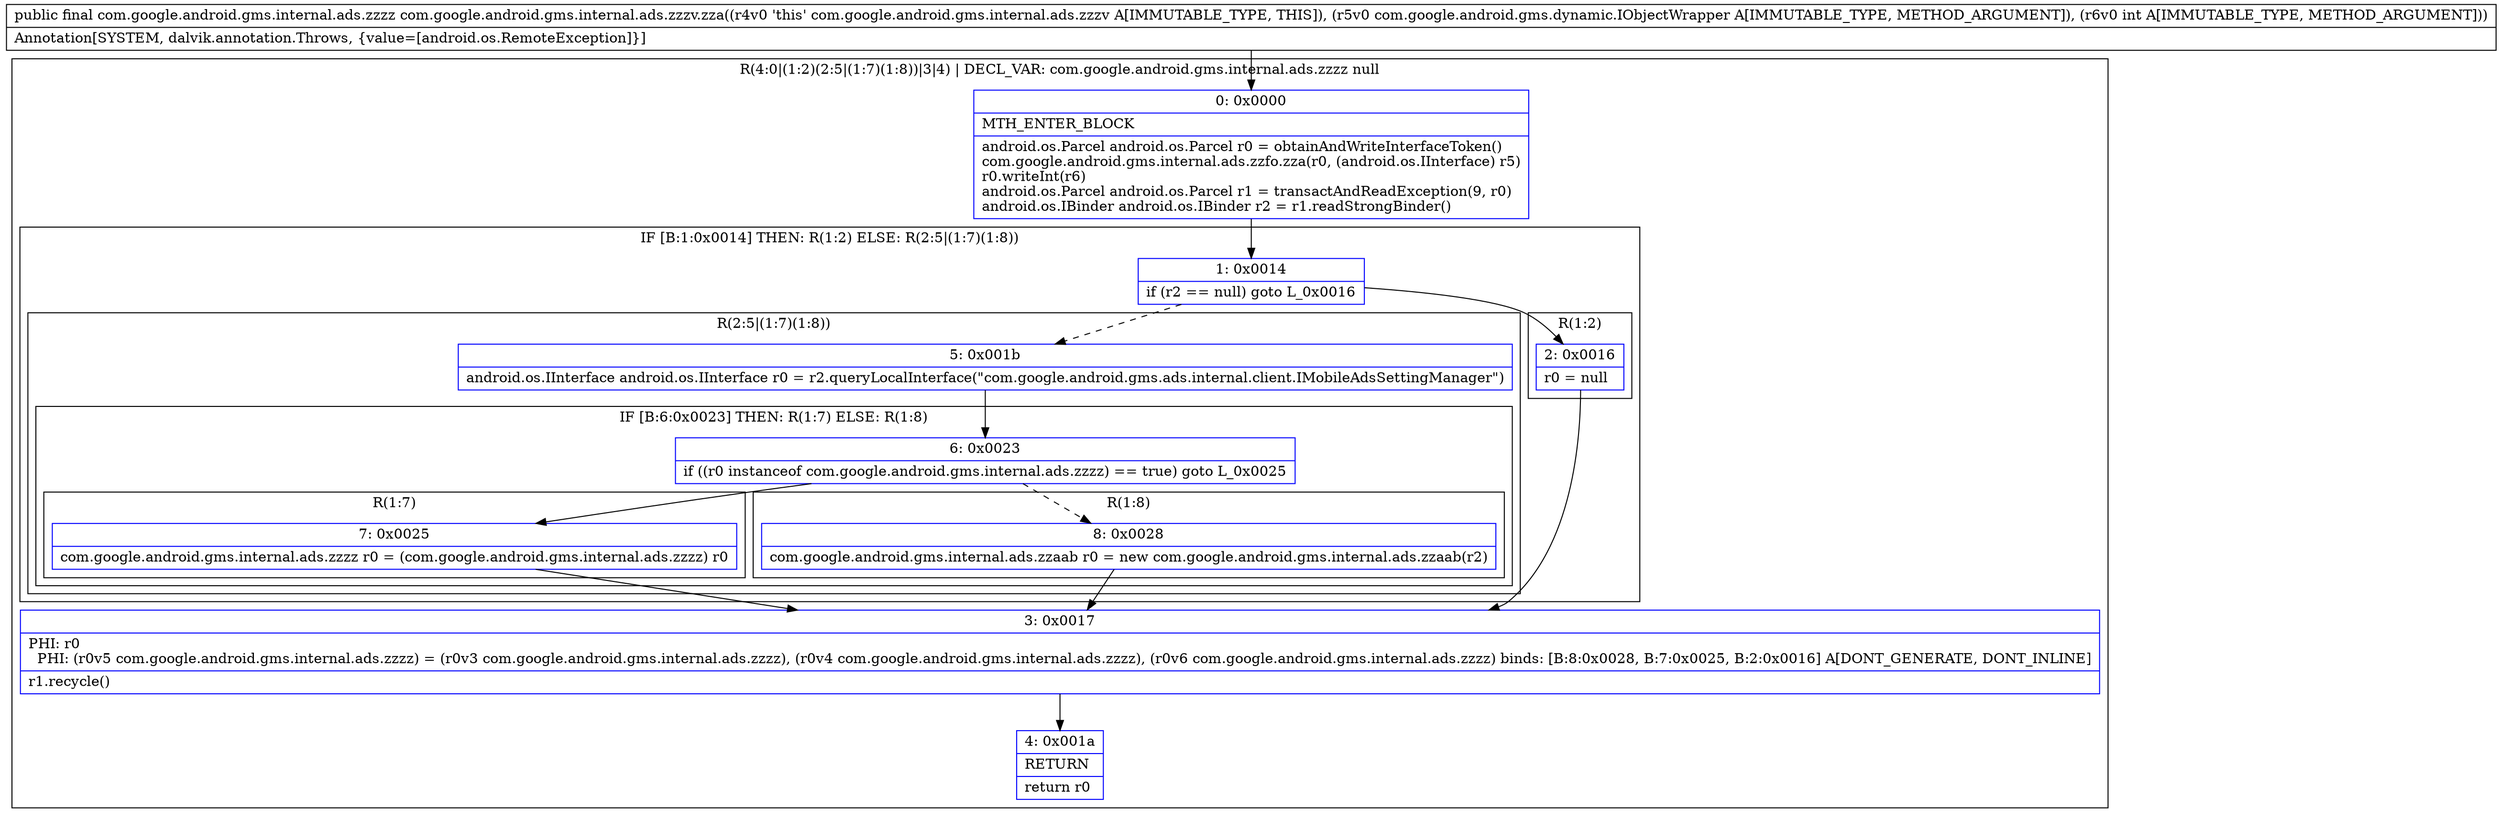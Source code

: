 digraph "CFG forcom.google.android.gms.internal.ads.zzzv.zza(Lcom\/google\/android\/gms\/dynamic\/IObjectWrapper;I)Lcom\/google\/android\/gms\/internal\/ads\/zzzz;" {
subgraph cluster_Region_648508368 {
label = "R(4:0|(1:2)(2:5|(1:7)(1:8))|3|4) | DECL_VAR: com.google.android.gms.internal.ads.zzzz null\l";
node [shape=record,color=blue];
Node_0 [shape=record,label="{0\:\ 0x0000|MTH_ENTER_BLOCK\l|android.os.Parcel android.os.Parcel r0 = obtainAndWriteInterfaceToken()\lcom.google.android.gms.internal.ads.zzfo.zza(r0, (android.os.IInterface) r5)\lr0.writeInt(r6)\landroid.os.Parcel android.os.Parcel r1 = transactAndReadException(9, r0)\landroid.os.IBinder android.os.IBinder r2 = r1.readStrongBinder()\l}"];
subgraph cluster_IfRegion_1887163291 {
label = "IF [B:1:0x0014] THEN: R(1:2) ELSE: R(2:5|(1:7)(1:8))";
node [shape=record,color=blue];
Node_1 [shape=record,label="{1\:\ 0x0014|if (r2 == null) goto L_0x0016\l}"];
subgraph cluster_Region_134271046 {
label = "R(1:2)";
node [shape=record,color=blue];
Node_2 [shape=record,label="{2\:\ 0x0016|r0 = null\l}"];
}
subgraph cluster_Region_441934633 {
label = "R(2:5|(1:7)(1:8))";
node [shape=record,color=blue];
Node_5 [shape=record,label="{5\:\ 0x001b|android.os.IInterface android.os.IInterface r0 = r2.queryLocalInterface(\"com.google.android.gms.ads.internal.client.IMobileAdsSettingManager\")\l}"];
subgraph cluster_IfRegion_128338973 {
label = "IF [B:6:0x0023] THEN: R(1:7) ELSE: R(1:8)";
node [shape=record,color=blue];
Node_6 [shape=record,label="{6\:\ 0x0023|if ((r0 instanceof com.google.android.gms.internal.ads.zzzz) == true) goto L_0x0025\l}"];
subgraph cluster_Region_703574137 {
label = "R(1:7)";
node [shape=record,color=blue];
Node_7 [shape=record,label="{7\:\ 0x0025|com.google.android.gms.internal.ads.zzzz r0 = (com.google.android.gms.internal.ads.zzzz) r0\l}"];
}
subgraph cluster_Region_436372862 {
label = "R(1:8)";
node [shape=record,color=blue];
Node_8 [shape=record,label="{8\:\ 0x0028|com.google.android.gms.internal.ads.zzaab r0 = new com.google.android.gms.internal.ads.zzaab(r2)\l}"];
}
}
}
}
Node_3 [shape=record,label="{3\:\ 0x0017|PHI: r0 \l  PHI: (r0v5 com.google.android.gms.internal.ads.zzzz) = (r0v3 com.google.android.gms.internal.ads.zzzz), (r0v4 com.google.android.gms.internal.ads.zzzz), (r0v6 com.google.android.gms.internal.ads.zzzz) binds: [B:8:0x0028, B:7:0x0025, B:2:0x0016] A[DONT_GENERATE, DONT_INLINE]\l|r1.recycle()\l}"];
Node_4 [shape=record,label="{4\:\ 0x001a|RETURN\l|return r0\l}"];
}
MethodNode[shape=record,label="{public final com.google.android.gms.internal.ads.zzzz com.google.android.gms.internal.ads.zzzv.zza((r4v0 'this' com.google.android.gms.internal.ads.zzzv A[IMMUTABLE_TYPE, THIS]), (r5v0 com.google.android.gms.dynamic.IObjectWrapper A[IMMUTABLE_TYPE, METHOD_ARGUMENT]), (r6v0 int A[IMMUTABLE_TYPE, METHOD_ARGUMENT]))  | Annotation[SYSTEM, dalvik.annotation.Throws, \{value=[android.os.RemoteException]\}]\l}"];
MethodNode -> Node_0;
Node_0 -> Node_1;
Node_1 -> Node_2;
Node_1 -> Node_5[style=dashed];
Node_2 -> Node_3;
Node_5 -> Node_6;
Node_6 -> Node_7;
Node_6 -> Node_8[style=dashed];
Node_7 -> Node_3;
Node_8 -> Node_3;
Node_3 -> Node_4;
}

